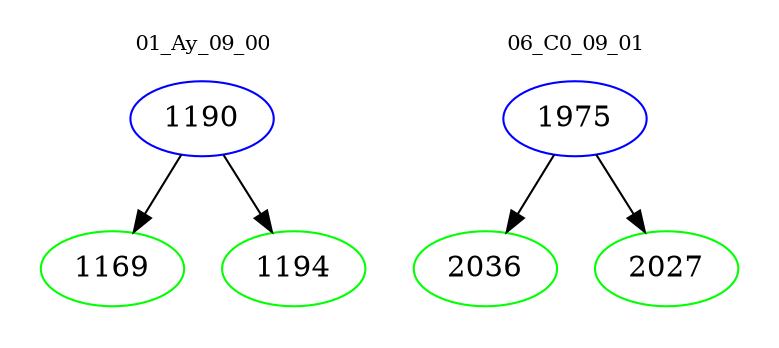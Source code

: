 digraph{
subgraph cluster_0 {
color = white
label = "01_Ay_09_00";
fontsize=10;
T0_1190 [label="1190", color="blue"]
T0_1190 -> T0_1169 [color="black"]
T0_1169 [label="1169", color="green"]
T0_1190 -> T0_1194 [color="black"]
T0_1194 [label="1194", color="green"]
}
subgraph cluster_1 {
color = white
label = "06_C0_09_01";
fontsize=10;
T1_1975 [label="1975", color="blue"]
T1_1975 -> T1_2036 [color="black"]
T1_2036 [label="2036", color="green"]
T1_1975 -> T1_2027 [color="black"]
T1_2027 [label="2027", color="green"]
}
}
